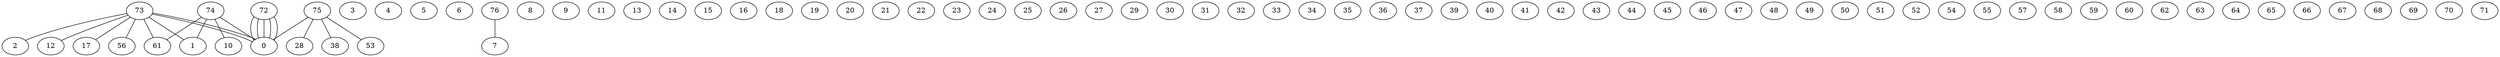 graph G {
0;
1;
2;
3;
4;
5;
6;
7;
8;
9;
10;
11;
12;
13;
14;
15;
16;
17;
18;
19;
20;
21;
22;
23;
24;
25;
26;
27;
28;
29;
30;
31;
32;
33;
34;
35;
36;
37;
38;
39;
40;
41;
42;
43;
44;
45;
46;
47;
48;
49;
50;
51;
52;
53;
54;
55;
56;
57;
58;
59;
60;
61;
62;
63;
64;
65;
66;
67;
68;
69;
70;
71;
72;
73;
74;
75;
76;
76--7 ;
75--53 ;
75--38 ;
75--28 ;
75--0 ;
74--61 ;
74--10 ;
74--1 ;
74--0 ;
73--61 ;
73--56 ;
73--17 ;
73--1 ;
73--12 ;
73--2 ;
73--0 ;
73--0 ;
72--0 ;
72--0 ;
72--0 ;
72--0 ;
72--0 ;
}
